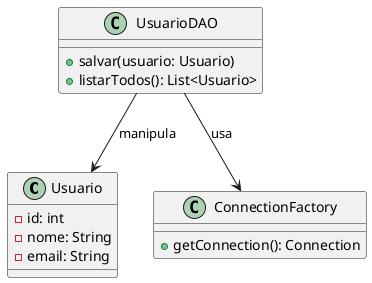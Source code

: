 @startuml

class Usuario {
  - id: int
  - nome: String
  - email: String
}

class UsuarioDAO {
  + salvar(usuario: Usuario)
  + listarTodos(): List<Usuario>
}

class ConnectionFactory {
  + getConnection(): Connection
}

UsuarioDAO --> ConnectionFactory : usa
UsuarioDAO --> Usuario : manipula

@enduml
